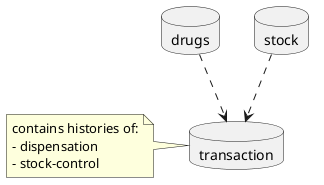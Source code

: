 ﻿@startuml data-model-overview

database drugs
database stock
database transaction

drugs ..> transaction
stock ..> transaction


note left of transaction
  contains histories of:
  - dispensation
  - stock-control
end note

@enduml